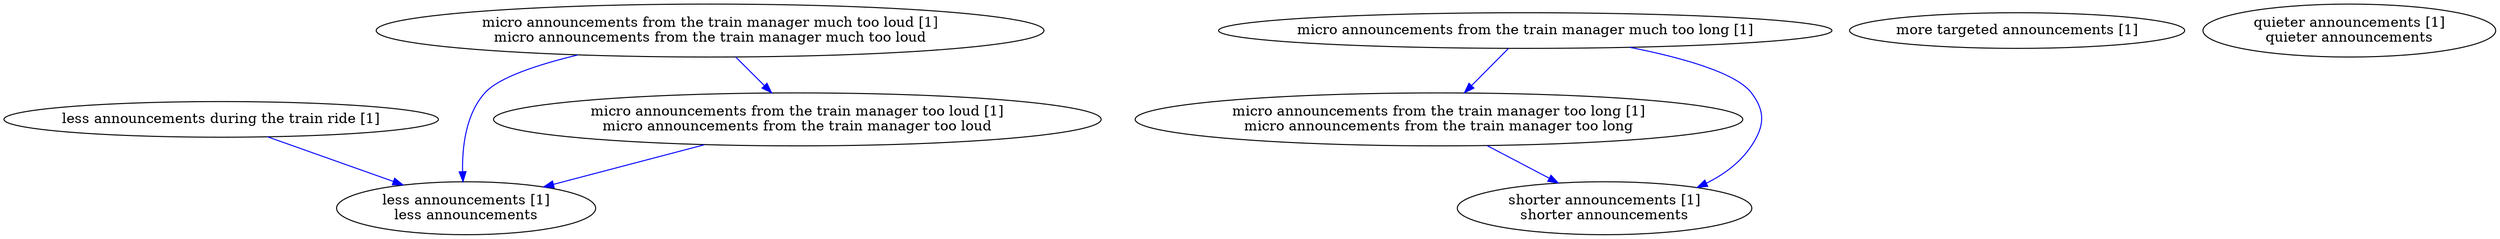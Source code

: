 digraph collapsedGraph {
"less announcements during the train ride [1]""less announcements [1]\nless announcements""micro announcements from the train manager much too loud [1]\nmicro announcements from the train manager much too loud""micro announcements from the train manager too loud [1]\nmicro announcements from the train manager too loud""micro announcements from the train manager much too long [1]""micro announcements from the train manager too long [1]\nmicro announcements from the train manager too long""more targeted announcements [1]""quieter announcements [1]\nquieter announcements""shorter announcements [1]\nshorter announcements""micro announcements from the train manager too loud [1]\nmicro announcements from the train manager too loud" -> "less announcements [1]\nless announcements" [color=blue]
"micro announcements from the train manager too long [1]\nmicro announcements from the train manager too long" -> "shorter announcements [1]\nshorter announcements" [color=blue]
"micro announcements from the train manager much too long [1]" -> "shorter announcements [1]\nshorter announcements" [color=blue]
"micro announcements from the train manager much too loud [1]\nmicro announcements from the train manager much too loud" -> "less announcements [1]\nless announcements" [color=blue]
"less announcements during the train ride [1]" -> "less announcements [1]\nless announcements" [color=blue]
"micro announcements from the train manager much too loud [1]\nmicro announcements from the train manager much too loud" -> "micro announcements from the train manager too loud [1]\nmicro announcements from the train manager too loud" [color=blue]
"micro announcements from the train manager much too long [1]" -> "micro announcements from the train manager too long [1]\nmicro announcements from the train manager too long" [color=blue]
}